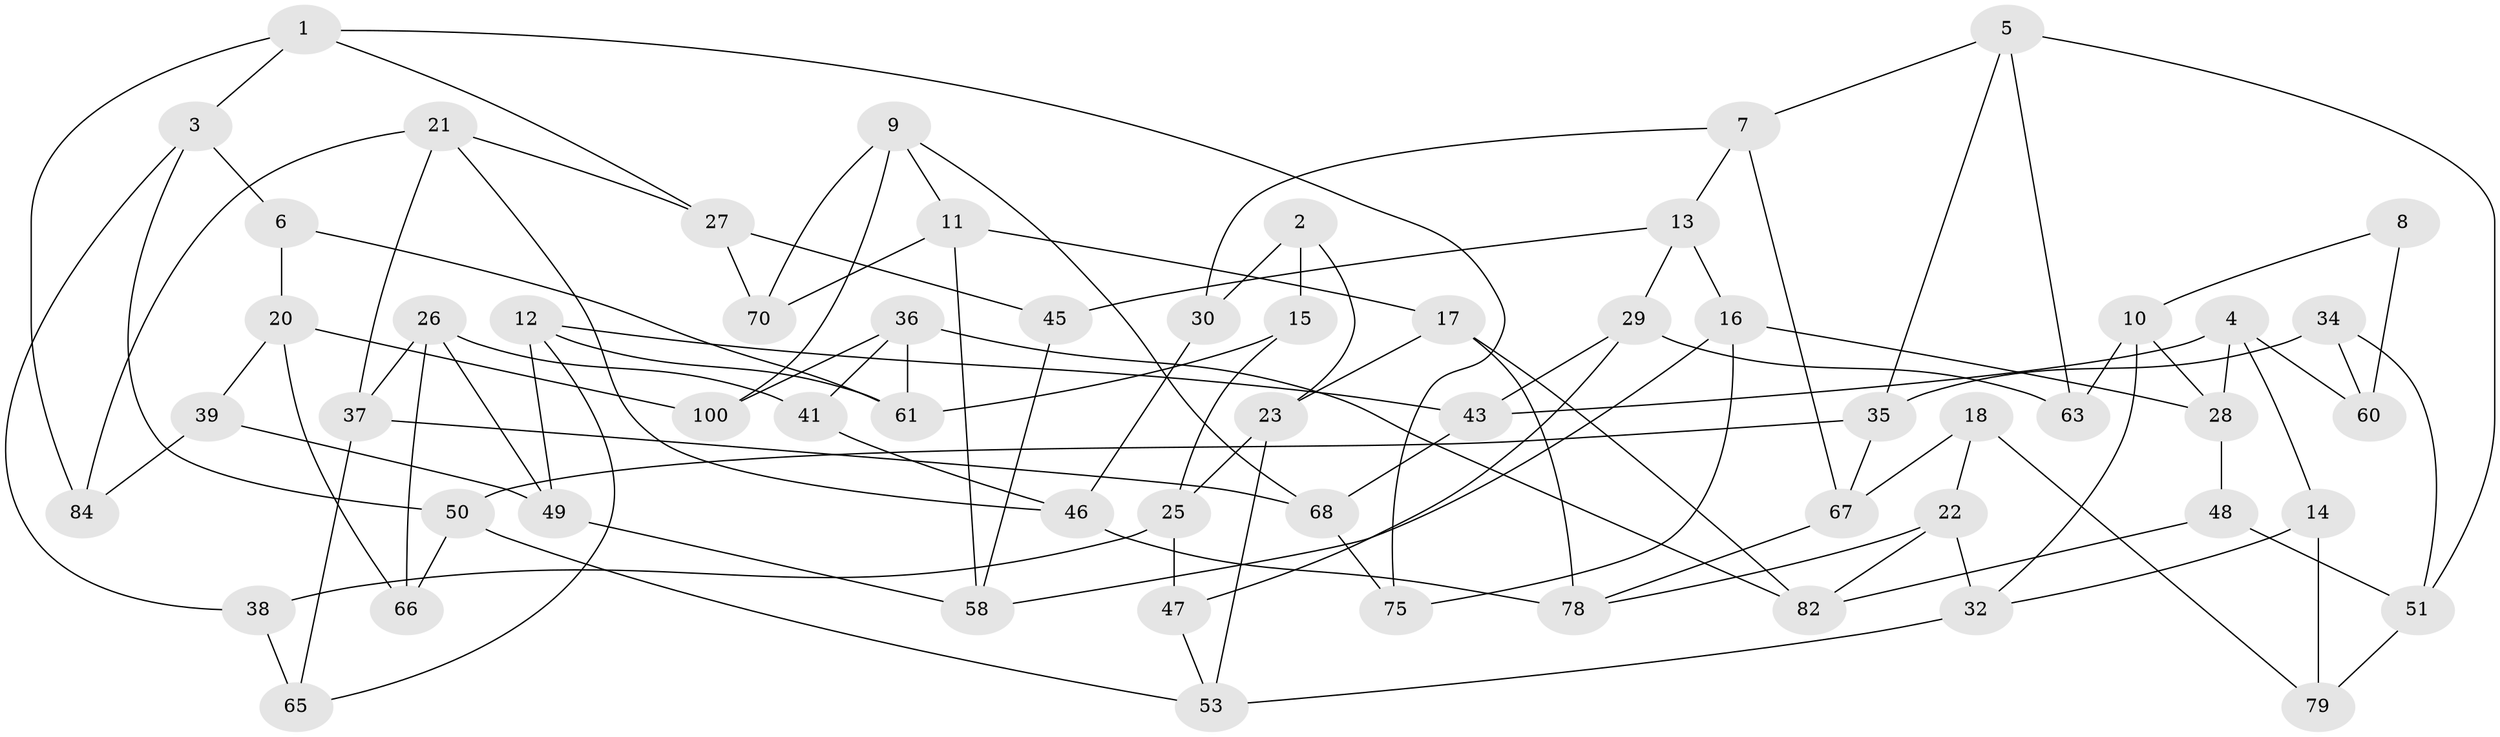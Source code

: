// original degree distribution, {3: 1.0}
// Generated by graph-tools (version 1.1) at 2025/39/02/21/25 10:39:00]
// undirected, 60 vertices, 108 edges
graph export_dot {
graph [start="1"]
  node [color=gray90,style=filled];
  1 [super="+31"];
  2;
  3 [super="+90"];
  4 [super="+74"];
  5 [super="+19"];
  6;
  7 [super="+89"];
  8;
  9 [super="+83"];
  10 [super="+64"];
  11 [super="+44"];
  12 [super="+33"];
  13 [super="+94"];
  14;
  15;
  16 [super="+40"];
  17 [super="+57"];
  18;
  20 [super="+24"];
  21 [super="+52"];
  22 [super="+92"];
  23 [super="+76"];
  25 [super="+42"];
  26 [super="+97"];
  27 [super="+71"];
  28 [super="+59"];
  29 [super="+55"];
  30;
  32 [super="+73"];
  34;
  35 [super="+80"];
  36 [super="+54"];
  37 [super="+87"];
  38 [super="+91"];
  39;
  41;
  43 [super="+93"];
  45;
  46 [super="+62"];
  47;
  48;
  49 [super="+56"];
  50 [super="+98"];
  51 [super="+85"];
  53 [super="+99"];
  58 [super="+96"];
  60 [super="+81"];
  61 [super="+88"];
  63;
  65 [super="+69"];
  66;
  67 [super="+77"];
  68 [super="+72"];
  70;
  75;
  78 [super="+86"];
  79;
  82 [super="+95"];
  84;
  100;
  1 -- 3;
  1 -- 84;
  1 -- 75;
  1 -- 27;
  2 -- 15;
  2 -- 30;
  2 -- 23;
  3 -- 6;
  3 -- 50;
  3 -- 38;
  4 -- 28;
  4 -- 14;
  4 -- 60;
  4 -- 43;
  5 -- 7;
  5 -- 51;
  5 -- 35;
  5 -- 63;
  6 -- 61;
  6 -- 20;
  7 -- 30;
  7 -- 13;
  7 -- 67;
  8 -- 60 [weight=2];
  8 -- 10;
  9 -- 70;
  9 -- 100;
  9 -- 11;
  9 -- 68;
  10 -- 63;
  10 -- 32;
  10 -- 28;
  11 -- 17;
  11 -- 58;
  11 -- 70;
  12 -- 43;
  12 -- 61;
  12 -- 65;
  12 -- 49;
  13 -- 45;
  13 -- 29;
  13 -- 16;
  14 -- 32;
  14 -- 79;
  15 -- 61;
  15 -- 25;
  16 -- 75;
  16 -- 58;
  16 -- 28;
  17 -- 82;
  17 -- 78;
  17 -- 23;
  18 -- 22;
  18 -- 67;
  18 -- 79;
  20 -- 66;
  20 -- 100;
  20 -- 39;
  21 -- 46;
  21 -- 27;
  21 -- 37;
  21 -- 84;
  22 -- 78;
  22 -- 32;
  22 -- 82;
  23 -- 53;
  23 -- 25;
  25 -- 47;
  25 -- 38;
  26 -- 37;
  26 -- 49;
  26 -- 41;
  26 -- 66;
  27 -- 45;
  27 -- 70;
  28 -- 48;
  29 -- 47;
  29 -- 43;
  29 -- 63;
  30 -- 46;
  32 -- 53;
  34 -- 35;
  34 -- 60;
  34 -- 51;
  35 -- 67;
  35 -- 50;
  36 -- 100;
  36 -- 41;
  36 -- 82;
  36 -- 61;
  37 -- 65;
  37 -- 68;
  38 -- 65 [weight=2];
  39 -- 49;
  39 -- 84;
  41 -- 46;
  43 -- 68;
  45 -- 58;
  46 -- 78;
  47 -- 53;
  48 -- 51;
  48 -- 82;
  49 -- 58;
  50 -- 53;
  50 -- 66;
  51 -- 79;
  67 -- 78;
  68 -- 75;
}
